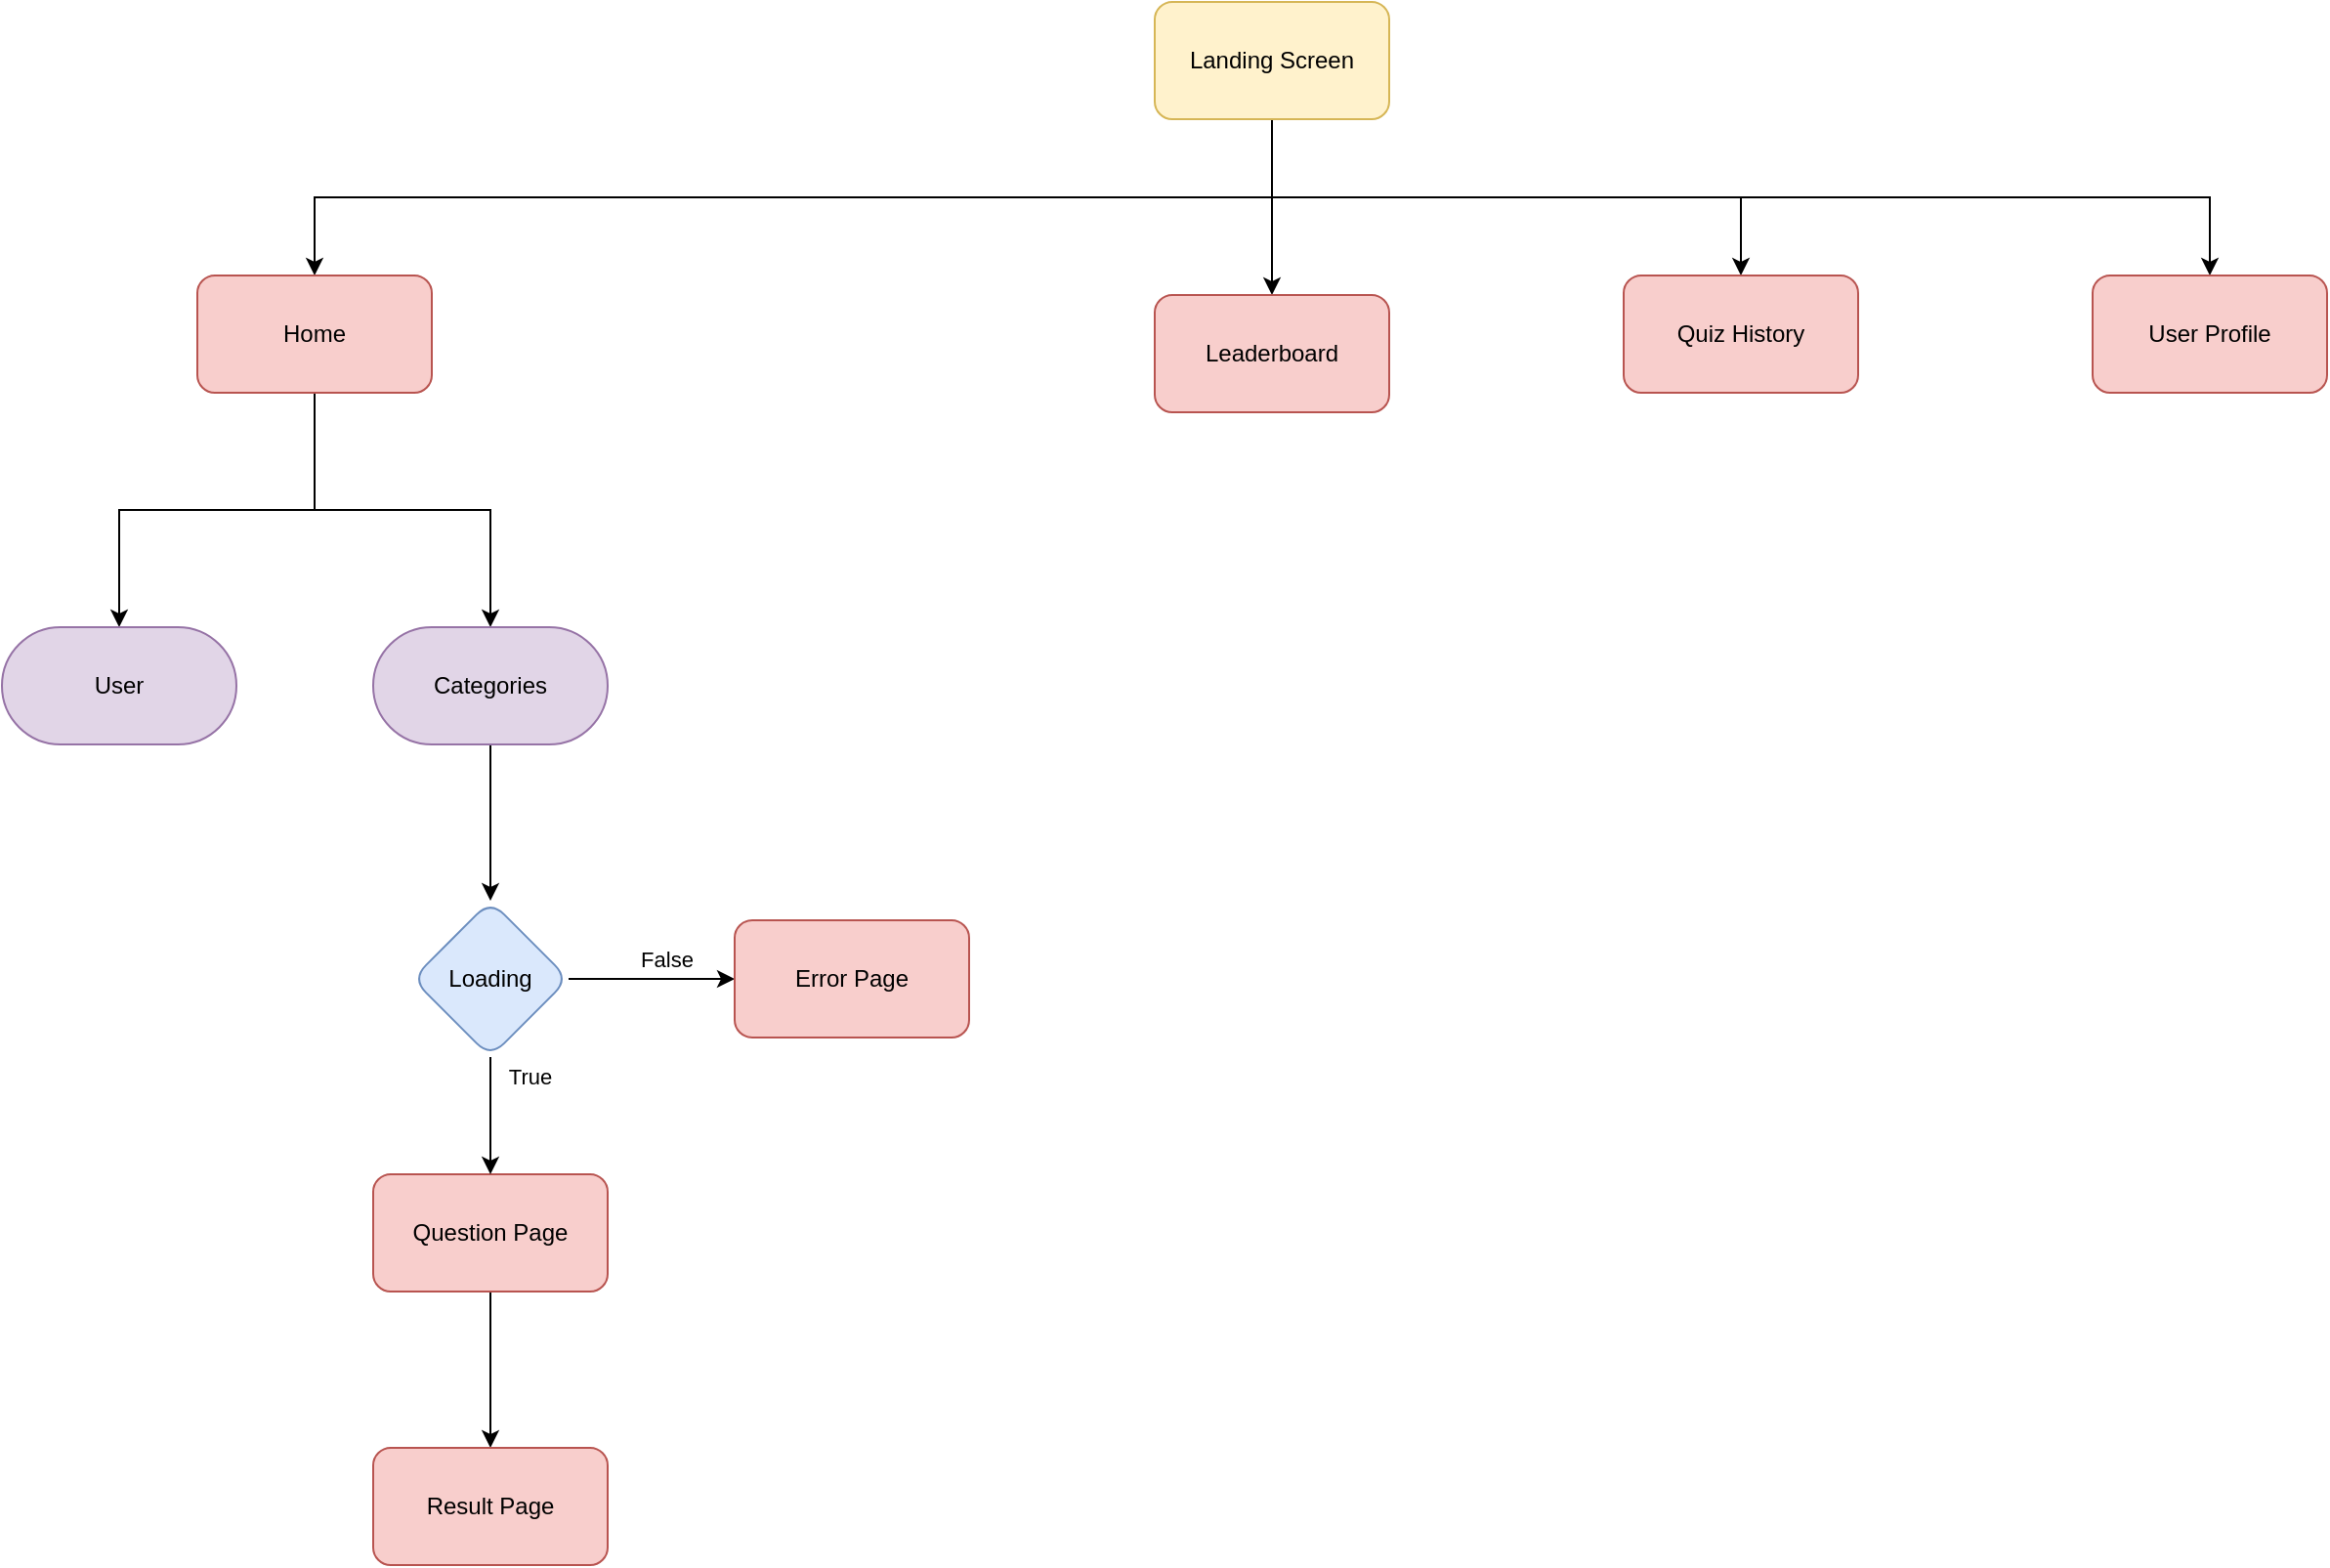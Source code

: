 <mxfile version="17.4.5" type="github"><diagram id="r85W_lFaW2qg85bilHJI" name="Page-1"><mxGraphModel dx="2420" dy="2117" grid="1" gridSize="10" guides="1" tooltips="1" connect="1" arrows="1" fold="1" page="1" pageScale="1" pageWidth="850" pageHeight="1100" math="0" shadow="0"><root><mxCell id="0"/><mxCell id="1" parent="0"/><mxCell id="HrsS4rz3L-KnJRJTXIfa-3" value="" style="edgeStyle=elbowEdgeStyle;rounded=0;orthogonalLoop=1;jettySize=auto;html=1;elbow=vertical;" edge="1" parent="1" source="HrsS4rz3L-KnJRJTXIfa-1" target="HrsS4rz3L-KnJRJTXIfa-2"><mxGeometry relative="1" as="geometry"/></mxCell><mxCell id="HrsS4rz3L-KnJRJTXIfa-6" value="" style="edgeStyle=elbowEdgeStyle;rounded=0;orthogonalLoop=1;jettySize=auto;html=1;elbow=vertical;" edge="1" parent="1" source="HrsS4rz3L-KnJRJTXIfa-1" target="HrsS4rz3L-KnJRJTXIfa-5"><mxGeometry relative="1" as="geometry"/></mxCell><mxCell id="HrsS4rz3L-KnJRJTXIfa-8" value="" style="edgeStyle=elbowEdgeStyle;rounded=0;orthogonalLoop=1;jettySize=auto;html=1;elbow=vertical;" edge="1" parent="1" source="HrsS4rz3L-KnJRJTXIfa-7" target="HrsS4rz3L-KnJRJTXIfa-1"><mxGeometry relative="1" as="geometry"/></mxCell><mxCell id="HrsS4rz3L-KnJRJTXIfa-1" value="Home" style="rounded=1;whiteSpace=wrap;html=1;fillColor=#f8cecc;strokeColor=#b85450;" vertex="1" parent="1"><mxGeometry x="-190" y="80" width="120" height="60" as="geometry"/></mxCell><mxCell id="HrsS4rz3L-KnJRJTXIfa-2" value="User" style="rounded=1;whiteSpace=wrap;html=1;fontFamily=Helvetica;fontSize=12;arcSize=50;align=center;strokeColor=#9673a6;fillColor=#e1d5e7;" vertex="1" parent="1"><mxGeometry x="-290" y="260" width="120" height="60" as="geometry"/></mxCell><mxCell id="HrsS4rz3L-KnJRJTXIfa-25" value="" style="edgeStyle=elbowEdgeStyle;shape=connector;rounded=0;orthogonalLoop=1;jettySize=auto;elbow=vertical;html=1;labelBackgroundColor=default;fontFamily=Helvetica;fontSize=11;fontColor=default;endArrow=classic;strokeColor=default;" edge="1" parent="1" source="HrsS4rz3L-KnJRJTXIfa-5" target="HrsS4rz3L-KnJRJTXIfa-23"><mxGeometry relative="1" as="geometry"/></mxCell><mxCell id="HrsS4rz3L-KnJRJTXIfa-5" value="Categories" style="rounded=1;whiteSpace=wrap;html=1;fontFamily=Helvetica;fontSize=12;arcSize=50;align=center;strokeColor=#9673a6;fillColor=#e1d5e7;" vertex="1" parent="1"><mxGeometry x="-100" y="260" width="120" height="60" as="geometry"/></mxCell><mxCell id="HrsS4rz3L-KnJRJTXIfa-10" value="" style="edgeStyle=elbowEdgeStyle;shape=connector;rounded=0;orthogonalLoop=1;jettySize=auto;elbow=vertical;html=1;labelBackgroundColor=default;fontFamily=Helvetica;fontSize=11;fontColor=default;endArrow=classic;strokeColor=default;" edge="1" parent="1" source="HrsS4rz3L-KnJRJTXIfa-7" target="HrsS4rz3L-KnJRJTXIfa-9"><mxGeometry relative="1" as="geometry"><Array as="points"><mxPoint x="360" y="60"/></Array></mxGeometry></mxCell><mxCell id="HrsS4rz3L-KnJRJTXIfa-12" value="" style="edgeStyle=elbowEdgeStyle;shape=connector;rounded=0;orthogonalLoop=1;jettySize=auto;elbow=vertical;html=1;labelBackgroundColor=default;fontFamily=Helvetica;fontSize=11;fontColor=default;endArrow=classic;strokeColor=default;" edge="1" parent="1" source="HrsS4rz3L-KnJRJTXIfa-7" target="HrsS4rz3L-KnJRJTXIfa-11"><mxGeometry relative="1" as="geometry"><Array as="points"><mxPoint x="470" y="40"/></Array></mxGeometry></mxCell><mxCell id="HrsS4rz3L-KnJRJTXIfa-14" value="" style="edgeStyle=elbowEdgeStyle;shape=connector;rounded=0;orthogonalLoop=1;jettySize=auto;elbow=vertical;html=1;labelBackgroundColor=default;fontFamily=Helvetica;fontSize=11;fontColor=default;endArrow=classic;strokeColor=default;" edge="1" parent="1" source="HrsS4rz3L-KnJRJTXIfa-7" target="HrsS4rz3L-KnJRJTXIfa-13"><mxGeometry relative="1" as="geometry"/></mxCell><mxCell id="HrsS4rz3L-KnJRJTXIfa-7" value="Landing Screen" style="whiteSpace=wrap;html=1;rounded=1;fillColor=#fff2cc;strokeColor=#d6b656;" vertex="1" parent="1"><mxGeometry x="300" y="-60" width="120" height="60" as="geometry"/></mxCell><mxCell id="HrsS4rz3L-KnJRJTXIfa-9" value="Leaderboard" style="whiteSpace=wrap;html=1;rounded=1;fillColor=#f8cecc;strokeColor=#b85450;" vertex="1" parent="1"><mxGeometry x="300" y="90" width="120" height="60" as="geometry"/></mxCell><mxCell id="HrsS4rz3L-KnJRJTXIfa-11" value="Quiz History" style="whiteSpace=wrap;html=1;rounded=1;fillColor=#f8cecc;strokeColor=#b85450;" vertex="1" parent="1"><mxGeometry x="540" y="80" width="120" height="60" as="geometry"/></mxCell><mxCell id="HrsS4rz3L-KnJRJTXIfa-13" value="User Profile" style="whiteSpace=wrap;html=1;rounded=1;fillColor=#f8cecc;strokeColor=#b85450;" vertex="1" parent="1"><mxGeometry x="780" y="80" width="120" height="60" as="geometry"/></mxCell><mxCell id="HrsS4rz3L-KnJRJTXIfa-20" value="" style="edgeStyle=elbowEdgeStyle;shape=connector;rounded=0;orthogonalLoop=1;jettySize=auto;elbow=vertical;html=1;labelBackgroundColor=default;fontFamily=Helvetica;fontSize=11;fontColor=default;endArrow=classic;strokeColor=default;" edge="1" parent="1" source="HrsS4rz3L-KnJRJTXIfa-17" target="HrsS4rz3L-KnJRJTXIfa-19"><mxGeometry relative="1" as="geometry"/></mxCell><mxCell id="HrsS4rz3L-KnJRJTXIfa-17" value="Question Page" style="whiteSpace=wrap;html=1;rounded=1;fillColor=#f8cecc;strokeColor=#b85450;" vertex="1" parent="1"><mxGeometry x="-100" y="540" width="120" height="60" as="geometry"/></mxCell><mxCell id="HrsS4rz3L-KnJRJTXIfa-19" value="Result Page" style="whiteSpace=wrap;html=1;rounded=1;fillColor=#f8cecc;strokeColor=#b85450;" vertex="1" parent="1"><mxGeometry x="-100" y="680" width="120" height="60" as="geometry"/></mxCell><mxCell id="HrsS4rz3L-KnJRJTXIfa-26" value="" style="edgeStyle=elbowEdgeStyle;shape=connector;rounded=0;orthogonalLoop=1;jettySize=auto;elbow=vertical;html=1;labelBackgroundColor=default;fontFamily=Helvetica;fontSize=11;fontColor=default;endArrow=classic;strokeColor=default;" edge="1" parent="1" source="HrsS4rz3L-KnJRJTXIfa-23" target="HrsS4rz3L-KnJRJTXIfa-17"><mxGeometry relative="1" as="geometry"/></mxCell><mxCell id="HrsS4rz3L-KnJRJTXIfa-28" value="" style="edgeStyle=elbowEdgeStyle;shape=connector;rounded=0;orthogonalLoop=1;jettySize=auto;elbow=vertical;html=1;labelBackgroundColor=default;fontFamily=Helvetica;fontSize=11;fontColor=default;endArrow=classic;strokeColor=default;" edge="1" parent="1" source="HrsS4rz3L-KnJRJTXIfa-23" target="HrsS4rz3L-KnJRJTXIfa-27"><mxGeometry relative="1" as="geometry"/></mxCell><mxCell id="HrsS4rz3L-KnJRJTXIfa-23" value="Loading" style="rhombus;whiteSpace=wrap;html=1;rounded=1;fillColor=#dae8fc;strokeColor=#6c8ebf;" vertex="1" parent="1"><mxGeometry x="-80" y="400" width="80" height="80" as="geometry"/></mxCell><mxCell id="HrsS4rz3L-KnJRJTXIfa-27" value="Error Page" style="whiteSpace=wrap;html=1;rounded=1;fillColor=#f8cecc;strokeColor=#b85450;" vertex="1" parent="1"><mxGeometry x="85" y="410" width="120" height="60" as="geometry"/></mxCell><mxCell id="HrsS4rz3L-KnJRJTXIfa-48" value="False" style="text;html=1;align=center;verticalAlign=middle;resizable=0;points=[];autosize=1;strokeColor=none;fillColor=none;fontSize=11;fontFamily=Helvetica;fontColor=default;" vertex="1" parent="1"><mxGeometry x="30" y="420" width="40" height="20" as="geometry"/></mxCell><mxCell id="HrsS4rz3L-KnJRJTXIfa-50" value="True" style="text;html=1;align=center;verticalAlign=middle;resizable=0;points=[];autosize=1;strokeColor=none;fillColor=none;fontSize=11;fontFamily=Helvetica;fontColor=default;" vertex="1" parent="1"><mxGeometry x="-40" y="480" width="40" height="20" as="geometry"/></mxCell></root></mxGraphModel></diagram></mxfile>